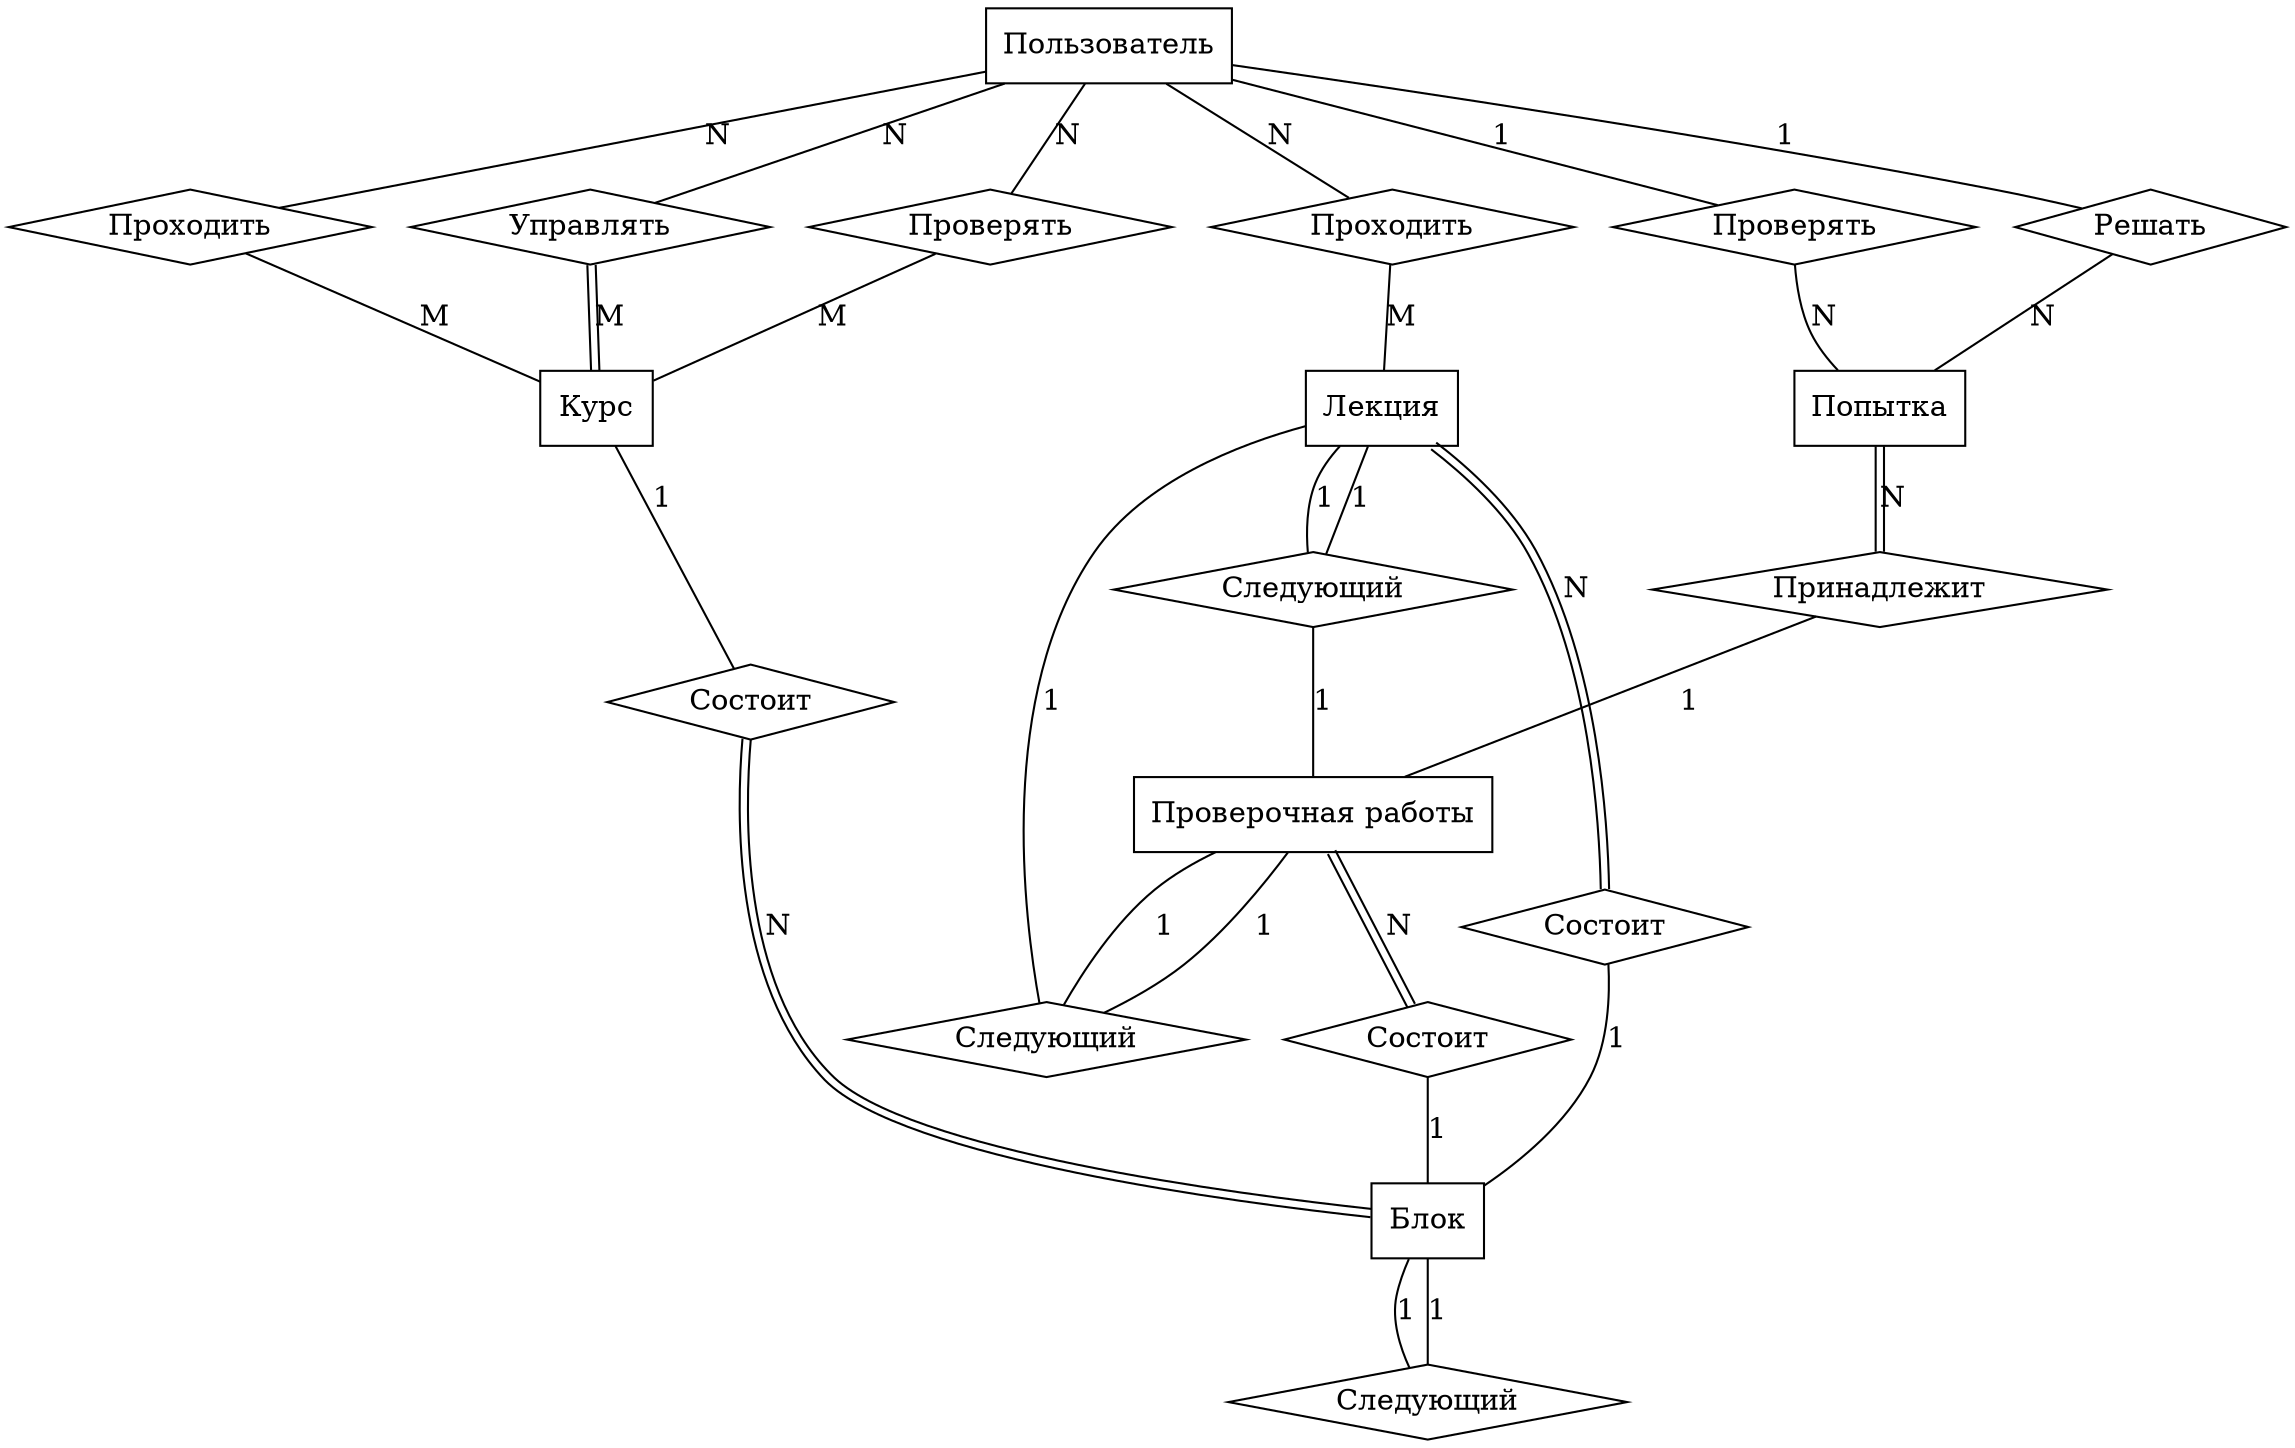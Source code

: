 graph ERD {

  //graph [ ranksep="0"];
  //rankdir=LR;

  User [ label="Пользователь" shape = "box" ];
  Course [ label="Курс" shape = "box" ];
  Block [ label="Блок" shape = "box" ];
  Task [ label="Проверочная работы" shape = "box" ];
  Solution [ label="Попытка" shape = "box" ];
  Lecture [ label="Лекция" shape = "box" ];

  UserCourseSolve [ label="Проходить" shape = "diamond" ];
  UserCourseControl [ label="Управлять" shape = "diamond" ];
  UserCourseCheck [ label="Проверять" shape = "diamond" ];
  CourseBlock [ label="Состоит" shape = "diamond" ];
  BlockLecture [ label="Состоит" shape = "diamond" ];
  BlockTask [ label="Состоит" shape = "diamond" ];
  BlockNext [ label="Следующий" shape = "diamond" ];
  LectureUser [ label="Проходить" shape = "diamond" ];
  LectureNext [ label="Следующий" shape = "diamond" ];
  TaskSolution [ label="Принадлежит" shape = "diamond" ];
  TaskNext [ label="Следующий" shape = "diamond" ];
  UserSolutionSolve [ label="Решать" shape = "diamond" ];
  UserSolutionCheck [ label="Проверять" shape = "diamond" ];
  
  //{rank = same; UserCourseSolve; UserCourseControl; UserCourseCheck; LectureUser; UserSolutionSolve; UserSolutionCheck;}
  //{rank = same; Block;Task;}
  //{rank = same; CourseBlock;BlockLecture;BlockTask;}
  
  User -- UserCourseSolve[label = N];
  UserCourseSolve -- Course[label = M]; 
  User -- UserCourseControl[label = N];
  UserCourseControl-- Course[color="black:invis:black" label=M] ; 
  User -- UserCourseCheck[label = N];
  UserCourseCheck -- Course[label = M]; 
  User -- UserSolutionSolve[label = 1];
  UserSolutionSolve -- Solution[label = N];
  User -- UserSolutionCheck[label = 1];
  UserSolutionCheck -- Solution[label = N];
  User -- LectureUser[label = N];
  LectureUser -- Lecture[label = M];
  
  Course -- CourseBlock[label = 1];
  CourseBlock -- Block[color = "black:invis:black" label=N] ; 
  
  BlockLecture -- Block[label = 1];
  BlockTask -- Block[label = 1];
  
  Lecture -- BlockLecture [color = "black:invis:black" label=N] ; 
  Task -- BlockTask[color = "black:invis:black" label=N] ; 
  
  TaskSolution -- Task[label = 1];
  Solution -- TaskSolution[color = "black:invis:black" label=N] ; 
  
  // loopback TaskNext
  Lecture -- LectureNext [label=1] ; 
  LectureNext -- Lecture [label=1] ; 
  LectureNext -- Task [label=1] ; 
  
  Task -- TaskNext [label=1] ; 
  TaskNext -- Lecture [label=1] ; 
  TaskNext -- Task [label=1] ; 
  
  Block -- BlockNext [label=1] ; 
  BlockNext -- Block [label=1] ; 
}